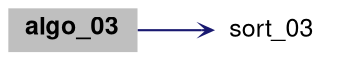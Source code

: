 digraph "algo_03"
{
 // LATEX_PDF_SIZE
  bgcolor="transparent";
  edge [fontname="Helvetica,Arial,sans-serif",fontsize=15,labelfontsize=15 arrowhead=open arrowtail=open arrowsize=0.5];
  node [fontname="Helvetica,Arial,sans-serif",fontsize=15,fontsize=12 shape=plaintext];
  rankdir="LR";
  Node1 [label=<<b>algo_03</b>>,height=0.2,width=0.4,color="black", fillcolor="grey75", style="filled", fontcolor="black",tooltip="algorithm"];
  Node1 -> Node2 [color="midnightblue",style="solid"];
  Node2 [label="sort_03",height=0.2,width=0.4,color="black",URL="$group__lang03.html#ga38c532a3f874df4d7b9a0b38b5c689c9",tooltip=" "];
}
